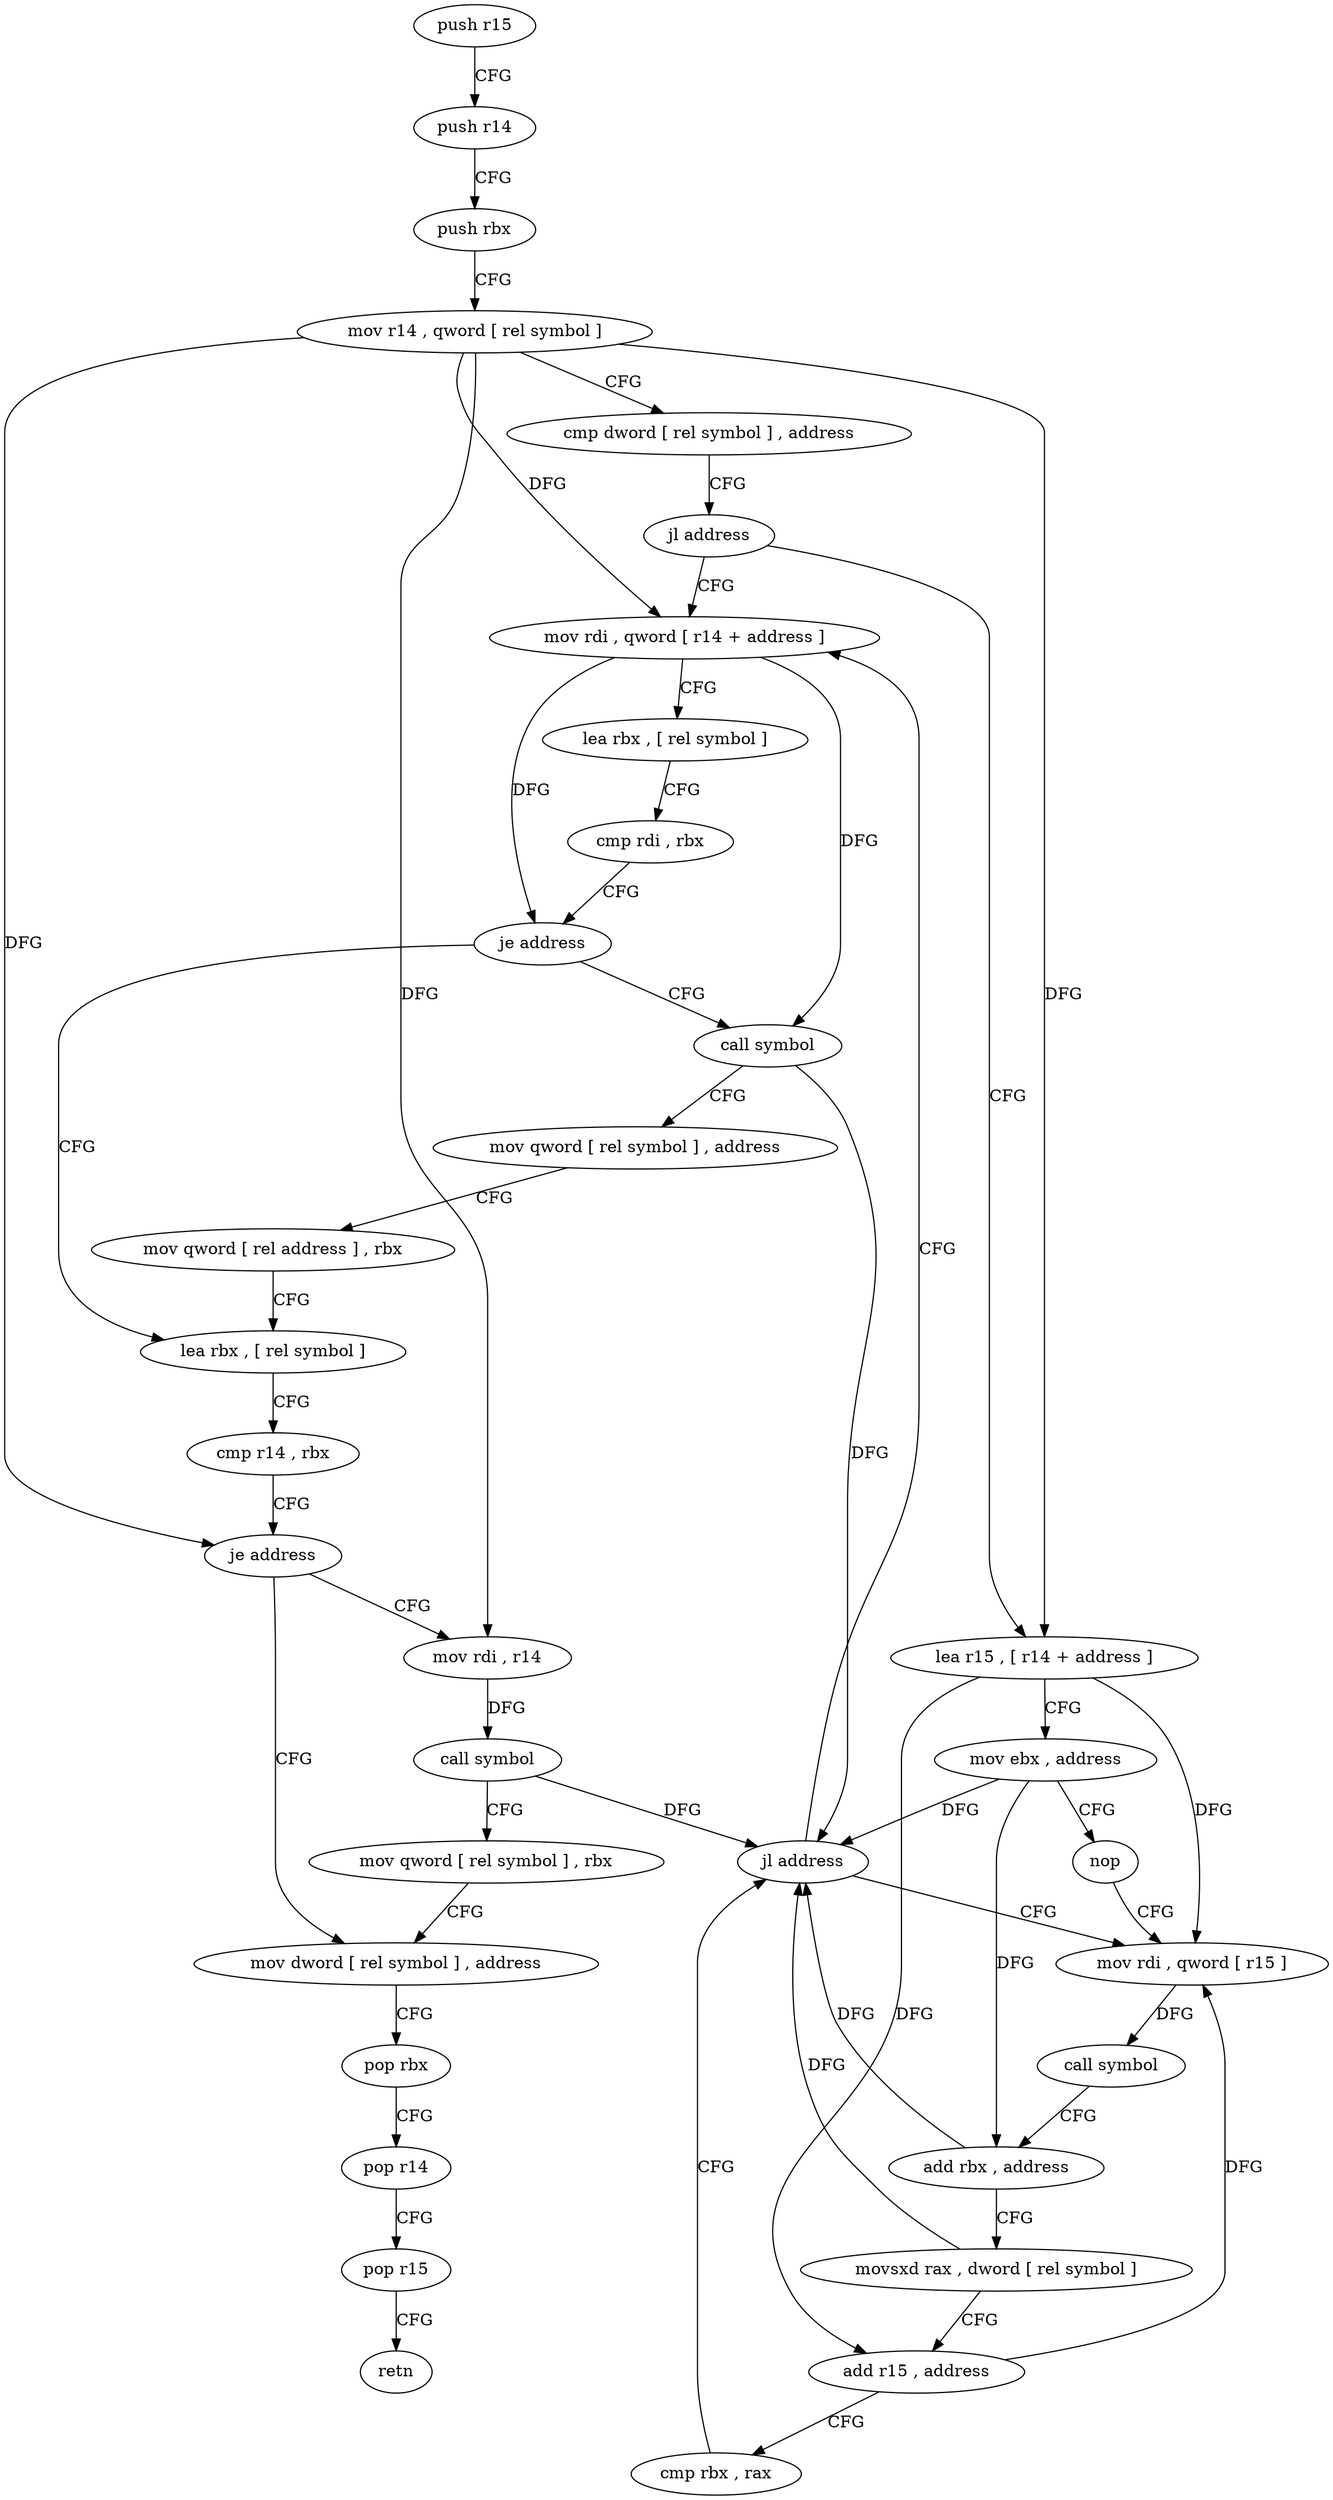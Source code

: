 digraph "func" {
"4226480" [label = "push r15" ]
"4226482" [label = "push r14" ]
"4226484" [label = "push rbx" ]
"4226485" [label = "mov r14 , qword [ rel symbol ]" ]
"4226492" [label = "cmp dword [ rel symbol ] , address" ]
"4226499" [label = "jl address" ]
"4226540" [label = "mov rdi , qword [ r14 + address ]" ]
"4226501" [label = "lea r15 , [ r14 + address ]" ]
"4226544" [label = "lea rbx , [ rel symbol ]" ]
"4226551" [label = "cmp rdi , rbx" ]
"4226554" [label = "je address" ]
"4226579" [label = "lea rbx , [ rel symbol ]" ]
"4226556" [label = "call symbol" ]
"4226505" [label = "mov ebx , address" ]
"4226510" [label = "nop" ]
"4226512" [label = "mov rdi , qword [ r15 ]" ]
"4226586" [label = "cmp r14 , rbx" ]
"4226589" [label = "je address" ]
"4226606" [label = "mov dword [ rel symbol ] , address" ]
"4226591" [label = "mov rdi , r14" ]
"4226561" [label = "mov qword [ rel symbol ] , address" ]
"4226572" [label = "mov qword [ rel address ] , rbx" ]
"4226515" [label = "call symbol" ]
"4226520" [label = "add rbx , address" ]
"4226524" [label = "movsxd rax , dword [ rel symbol ]" ]
"4226531" [label = "add r15 , address" ]
"4226535" [label = "cmp rbx , rax" ]
"4226538" [label = "jl address" ]
"4226616" [label = "pop rbx" ]
"4226617" [label = "pop r14" ]
"4226619" [label = "pop r15" ]
"4226621" [label = "retn" ]
"4226594" [label = "call symbol" ]
"4226599" [label = "mov qword [ rel symbol ] , rbx" ]
"4226480" -> "4226482" [ label = "CFG" ]
"4226482" -> "4226484" [ label = "CFG" ]
"4226484" -> "4226485" [ label = "CFG" ]
"4226485" -> "4226492" [ label = "CFG" ]
"4226485" -> "4226540" [ label = "DFG" ]
"4226485" -> "4226501" [ label = "DFG" ]
"4226485" -> "4226589" [ label = "DFG" ]
"4226485" -> "4226591" [ label = "DFG" ]
"4226492" -> "4226499" [ label = "CFG" ]
"4226499" -> "4226540" [ label = "CFG" ]
"4226499" -> "4226501" [ label = "CFG" ]
"4226540" -> "4226544" [ label = "CFG" ]
"4226540" -> "4226554" [ label = "DFG" ]
"4226540" -> "4226556" [ label = "DFG" ]
"4226501" -> "4226505" [ label = "CFG" ]
"4226501" -> "4226512" [ label = "DFG" ]
"4226501" -> "4226531" [ label = "DFG" ]
"4226544" -> "4226551" [ label = "CFG" ]
"4226551" -> "4226554" [ label = "CFG" ]
"4226554" -> "4226579" [ label = "CFG" ]
"4226554" -> "4226556" [ label = "CFG" ]
"4226579" -> "4226586" [ label = "CFG" ]
"4226556" -> "4226561" [ label = "CFG" ]
"4226556" -> "4226538" [ label = "DFG" ]
"4226505" -> "4226510" [ label = "CFG" ]
"4226505" -> "4226520" [ label = "DFG" ]
"4226505" -> "4226538" [ label = "DFG" ]
"4226510" -> "4226512" [ label = "CFG" ]
"4226512" -> "4226515" [ label = "DFG" ]
"4226586" -> "4226589" [ label = "CFG" ]
"4226589" -> "4226606" [ label = "CFG" ]
"4226589" -> "4226591" [ label = "CFG" ]
"4226606" -> "4226616" [ label = "CFG" ]
"4226591" -> "4226594" [ label = "DFG" ]
"4226561" -> "4226572" [ label = "CFG" ]
"4226572" -> "4226579" [ label = "CFG" ]
"4226515" -> "4226520" [ label = "CFG" ]
"4226520" -> "4226524" [ label = "CFG" ]
"4226520" -> "4226538" [ label = "DFG" ]
"4226524" -> "4226531" [ label = "CFG" ]
"4226524" -> "4226538" [ label = "DFG" ]
"4226531" -> "4226535" [ label = "CFG" ]
"4226531" -> "4226512" [ label = "DFG" ]
"4226535" -> "4226538" [ label = "CFG" ]
"4226538" -> "4226512" [ label = "CFG" ]
"4226538" -> "4226540" [ label = "CFG" ]
"4226616" -> "4226617" [ label = "CFG" ]
"4226617" -> "4226619" [ label = "CFG" ]
"4226619" -> "4226621" [ label = "CFG" ]
"4226594" -> "4226599" [ label = "CFG" ]
"4226594" -> "4226538" [ label = "DFG" ]
"4226599" -> "4226606" [ label = "CFG" ]
}
